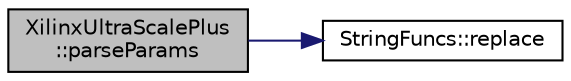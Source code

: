 digraph "XilinxUltraScalePlus::parseParams"
{
 // INTERACTIVE_SVG=YES
 // LATEX_PDF_SIZE
  edge [fontname="Helvetica",fontsize="10",labelfontname="Helvetica",labelfontsize="10"];
  node [fontname="Helvetica",fontsize="10",shape=record];
  rankdir="LR";
  Node1 [label="XilinxUltraScalePlus\l::parseParams",height=0.2,width=0.4,color="black", fillcolor="grey75", style="filled", fontcolor="black",tooltip=" "];
  Node1 -> Node2 [color="midnightblue",fontsize="10",style="solid",fontname="Helvetica"];
  Node2 [label="StringFuncs::replace",height=0.2,width=0.4,color="black", fillcolor="white", style="filled",URL="$namespaceStringFuncs.html#ae0be85ffb3d60479eb510d645f65bee6",tooltip=" "];
}
